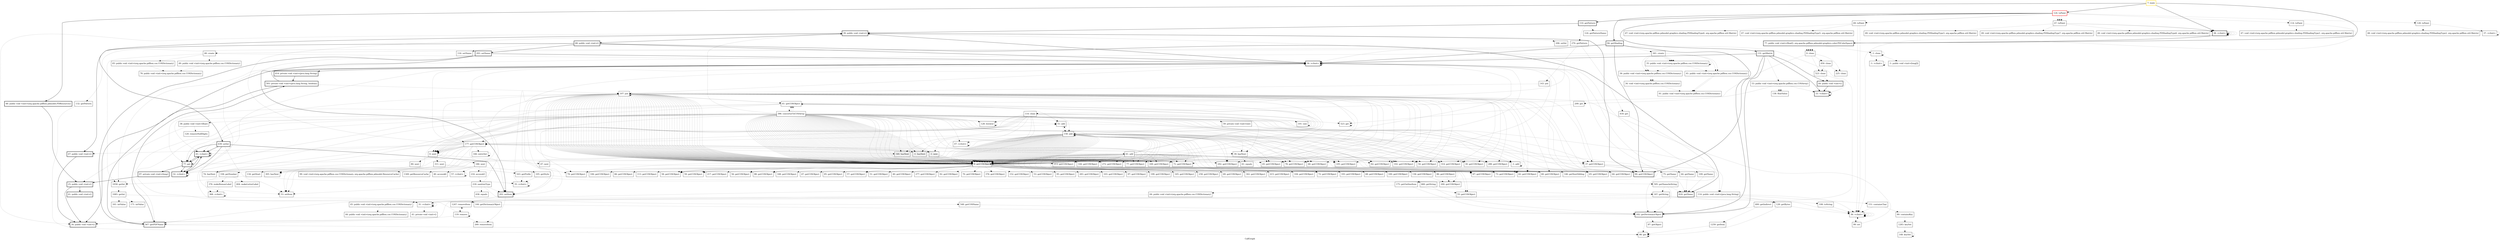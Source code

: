 digraph "CallGraph" {
    label="CallGraph";
node [shape=box];
"7: main" [color=gold] [style=bold]
"124: toPaint" [color=red] [style=bold]
"38: <clinit>" [style=bold]
"77: public void <init>(float[], org.apache.pdfbox.pdmodel.graphics.color.PDColorSpace)" [style=bold]
"48: public void <init>(org.apache.pdfbox.pdmodel.PDResources)" [style=bold]
"110: getPattern" [style=bold]
"47: toPaint"
"47: toPaint"
"69: toPaint"
"69: toPaint"
"47: toPaint"
"114: toPaint"
"128: toPaint"
"131: getMatrix" [style=bold]
"94: getShading" [style=bold]
"0: clone"
"0: clone"
"0: clone"
"-1: clone"
"0: clone"
"25: public void <init>()" [style=bold]
"39: public void <init>()" [style=bold]
"270: getPattern"
"124: getPatternName"
"38: <clinit>"
"49: void <init>(org.apache.pdfbox.pdmodel.graphics.shading.PDShadingType7, org.apache.pdfbox.util.Matrix)"
"38: <clinit>"
"49: void <init>(org.apache.pdfbox.pdmodel.graphics.shading.PDShadingType6, org.apache.pdfbox.util.Matrix)"
"36: <clinit>"
"47: void <init>(org.apache.pdfbox.pdmodel.graphics.shading.PDShadingType4, org.apache.pdfbox.util.Matrix)"
"36: <clinit>"
"47: void <init>(org.apache.pdfbox.pdmodel.graphics.shading.PDShadingType5, org.apache.pdfbox.util.Matrix)"
"38: <clinit>"
"49: void <init>(org.apache.pdfbox.pdmodel.graphics.shading.PDShadingType3, org.apache.pdfbox.util.Matrix)"
"36: <clinit>"
"47: void <init>(org.apache.pdfbox.pdmodel.graphics.shading.PDShadingType1, org.apache.pdfbox.util.Matrix)"
"37: <clinit>"
"48: void <init>(org.apache.pdfbox.pdmodel.graphics.shading.PDShadingType2, org.apache.pdfbox.util.Matrix)"
"34: <clinit>" [style=bold]
"44: public void <init>()" [style=bold]
"53: public void <init>(org.apache.pdfbox.cos.COSArray)"
"182: getDictionaryObject" [style=bold]
"90: getCOSObject" [style=bold]
"33: <clinit>" [style=bold]
"261: create"
"450: clone"
"114: clone"
"523: clone"
"-1: <clinit>"
"-1: public void <init>(long[])"
"-1: clone"
"225: clone"
"41: public void <init>()" [style=bold]
"206: setInt"
"439: setInt" [style=bold]
"68: public void <init>()" [style=bold]
"143: put"
"132: getPattern"
"418: get"
"400: getIndirect"
"48: create"
"614: private void <init>(java.lang.String)" [style=bold]
"138: floatValue"
"138: floatValue"
"209: get"
"87: getObject"
"98: get"
"35: public void <init>(org.apache.pdfbox.cos.COSDictionary)"
"35: public void <init>(org.apache.pdfbox.cos.COSDictionary)"
"36: public void <init>(org.apache.pdfbox.cos.COSDictionary)"
"36: public void <init>(org.apache.pdfbox.cos.COSDictionary)"
"35: public void <init>(org.apache.pdfbox.cos.COSDictionary)"
"41: public void <init>(org.apache.pdfbox.cos.COSDictionary)"
"41: public void <init>(org.apache.pdfbox.cos.COSDictionary)"
"1058: getInt"
"523: get"
"101: size"
"-1: add"
"158: add"
"39: hasNext"
"180: hasNext"
"-1: hasNext"
"74: hasNext"
"305: hasNext"
"0: next"
"0: next"
"-1: next"
"0: next"
"0: next"
"128: iterator"
"59: private void <init>(int)"
"43: <clinit>" [style=bold]
"53: setItem"
"202: setItem" [style=bold]
"32: <clinit>" [style=bold]
"77: get" [style=bold]
"116: setName"
"293: setName" [style=bold]
"624: getName" [style=bold]
"47: public void <init>()" [style=bold]
"107: put"
"1259: getItem"
"49: public void <init>(org.apache.pdfbox.cos.COSDictionary)"
"65: public void <init>(org.apache.pdfbox.cos.COSDictionary)"
"593: private void <init>(java.lang.String, boolean)" [style=bold]
"34: void <init>(org.apache.pdfbox.cos.COSDictionary)"
"91: public void <init>(org.apache.pdfbox.cos.COSDictionary)"
"1085: getInt"
"-1: add"
"47: <clinit>"
"51: add"
"82: getCOSObject"
"0: getCOSObject"
"37: getCOSObject"
"30: getCOSObject"
"288: getCOSObject"
"0: getCOSObject"
"0: getCOSObject"
"0: getCOSObject"
"0: getCOSObject"
"79: getCOSObject"
"0: getCOSObject"
"213: getCOSObject"
"272: getCOSObject"
"169: getCOSObject"
"71: getCOSObject"
"292: getCOSObject"
"45: getCOSObject"
"78: getCOSObject"
"0: getCOSObject"
"0: getCOSObject"
"0: getCOSObject"
"0: getCOSObject"
"0: getCOSObject"
"0: getCOSObject"
"46: getCOSObject"
"90: getCOSObject"
"0: getCOSObject"
"0: getCOSObject"
"61: getCOSObject"
"0: getCOSObject"
"0: getCOSObject"
"0: getCOSObject"
"61: getCOSObject"
"105: getCOSObject"
"0: getCOSObject"
"0: getCOSObject"
"0: getCOSObject"
"0: getCOSObject"
"0: getCOSObject"
"0: getCOSObject"
"67: getCOSObject"
"0: getCOSObject"
"0: getCOSObject"
"0: getCOSObject"
"0: getCOSObject"
"0: getCOSObject"
"0: getCOSObject"
"177: getCOSObject"
"0: getCOSObject"
"0: getCOSObject"
"73: getCOSObject"
"0: getCOSObject"
"62: getCOSObject"
"0: getCOSObject"
"0: getCOSObject"
"0: getCOSObject"
"144: getCOSObject"
"0: getCOSObject"
"0: getCOSObject"
"0: getCOSObject"
"0: getCOSObject"
"0: getCOSObject"
"0: getCOSObject"
"77: getCOSObject"
"60: getCOSObject"
"0: getCOSObject"
"0: getCOSObject"
"102: getCOSObject"
"0: getCOSObject"
"0: getCOSObject"
"0: getCOSObject"
"0: getCOSObject"
"0: getCOSObject"
"0: getCOSObject"
"0: getCOSObject"
"54: getCOSObject"
"64: getCOSObject"
"65: getCOSObject"
"0: getCOSObject"
"0: getCOSObject"
"0: getCOSObject"
"0: getCOSObject"
"0: getCOSObject"
"0: getCOSObject"
"0: getCOSObject"
"0: getCOSObject"
"0: getCOSObject"
"314: getCOSObject"
"0: getCOSObject"
"0: getCOSObject"
"0: getCOSObject"
"0: getCOSObject"
"114: public void <init>(java.lang.String)"
"146: getNextSibling"
"61: equals"
"47: next"
"186: next"
"80: next"
"311: next"
"1247: removeItem"
"269: removeItem"
"97: private void <init>(long)" [style=bold]
"567: getPDFName" [style=bold]
"34: public void <init>()" [style=bold]
"78: public void <init>(org.apache.pdfbox.cos.COSDictionary)"
"144: getDictionaryObject"
"161: intValue"
"171: intValue"
"199: getCOSObject"
"75: getName"
"44: getName"
"109: getName"
"165: getCOSObject"
"86: getCOSObject"
"258: getCOSObject"
"69: getCOSObject"
"342: getCOSObject"
"415: getCOSObject"
"104: getCOSObject"
"72: getCOSObject"
"193: getCOSObject"
"68: getCOSObject"
"73: getCOSObject"
"90: getCOSObject"
"100: getCOSObject"
"106: getCOSObject"
"66: getCOSObject"
"39: public void <init>()"
"396: converterToCOSArray"
"113: getCOSObject"
"58: getCOSObject"
"59: getCOSObject"
"217: getCOSObject"
"65: getCOSObject"
"55: getCOSObject"
"56: getCOSObject"
"58: getCOSObject"
"88: getCOSObject"
"168: getCOSObject"
"67: getCOSObject"
"47: getCOSObject"
"61: add"
"166: entrySet"
"85: getCOSObject"
"59: getCOSObject"
"57: getCOSObject"
"51: getCOSObject"
"40: getCOSObject"
"60: getCOSObject"
"277: getCOSObject"
"200: getCOSObject"
"59: getCOSObject"
"65: getCOSObject"
"55: getCOSObject"
"62: getCOSObject"
"92: getCOSObject"
"62: getCOSObject"
"136: getCOSObject"
"56: getCOSObject"
"70: getCOSObject"
"376: getCOSObject"
"58: getCOSObject"
"152: getCOSObject"
"58: getCOSObject"
"53: getCOSObject"
"79: getCOSObject"
"95: getCOSObject"
"57: getCOSObject"
"72: getCOSObject"
"67: getCOSObject"
"64: getCOSObject"
"88: getCOSObject"
"73: getCOSObject"
"283: getCOSObject"
"103: getCOSObject"
"97: getCOSObject"
"62: getCOSObject"
"36: <clinit>"
"31: <clinit>"
"151: containsChar"
"128: getBytes"
"175: getOutlineItem"
"57: <clinit>"
"99: void <init>(org.apache.pdfbox.cos.COSDictionary, org.apache.pdfbox.pdmodel.ResourceCache)"
"1349: getResourceCache"
"216: access$3"
"40: access$4"
"105: getStyle"
"134: getStart"
"163: getPrefix"
"338: getNumber"
"119: remove"
"25: public void <init>()" [style=bold]
"38: public void <init>(float)"
"31: <clinit>"
"99: set"
"80: containsKey"
"64: public void <init>(org.apache.pdfbox.cos.COSDictionary)"
"218: sanitizeType"
"35: <clinit>"
"595: getNameAsString"
"660: getString"
"368: <clinit>"
"404: makeLetterLabel"
"376: makeRomanLabel"
"120: removeNullDigits"
"41: private void <init>()"
"1283: keySet"
"45: public void <init>(org.apache.pdfbox.cos.COSDictionary)"
"636: equals"
"548: getCOSName"
"187: getString"
"148: keySet"
"44: public void <init>(org.apache.pdfbox.cos.COSDictionary)"
"108: toString"
"7: main"->"38: <clinit>";

"7: main"->"124: toPaint";

"7: main"->"77: public void <init>(float[], org.apache.pdfbox.pdmodel.graphics.color.PDColorSpace)";

"7: main"->"48: public void <init>(org.apache.pdfbox.pdmodel.PDResources)";

"38: <clinit>"->"38: <clinit>";

"38: <clinit>"->"77: public void <init>(float[], org.apache.pdfbox.pdmodel.graphics.color.PDColorSpace)";

"124: toPaint"->"110: getPattern";

"124: toPaint"->"47: toPaint" [style=dotted];

"124: toPaint"->"47: toPaint" [style=dotted];

"124: toPaint"->"69: toPaint" [style=dotted];

"124: toPaint"->"69: toPaint" [style=dotted];

"124: toPaint"->"47: toPaint" [style=dotted];

"124: toPaint"->"114: toPaint" [style=dotted];

"124: toPaint"->"128: toPaint" [style=dotted];

"124: toPaint"->"131: getMatrix";

"124: toPaint"->"94: getShading";

"77: public void <init>(float[], org.apache.pdfbox.pdmodel.graphics.color.PDColorSpace)"->"0: clone" [style=dotted];

"77: public void <init>(float[], org.apache.pdfbox.pdmodel.graphics.color.PDColorSpace)"->"0: clone" [style=dotted];

"77: public void <init>(float[], org.apache.pdfbox.pdmodel.graphics.color.PDColorSpace)"->"0: clone" [style=dotted];

"77: public void <init>(float[], org.apache.pdfbox.pdmodel.graphics.color.PDColorSpace)"->"-1: clone" [style=dotted];

"77: public void <init>(float[], org.apache.pdfbox.pdmodel.graphics.color.PDColorSpace)"->"0: clone" [style=dotted];

"48: public void <init>(org.apache.pdfbox.pdmodel.PDResources)"->"25: public void <init>()";

"110: getPattern"->"39: public void <init>()";

"110: getPattern"->"270: getPattern" [style=dotted];

"110: getPattern"->"124: getPatternName" [style=dotted];

"47: toPaint"->"38: <clinit>" [style=dotted];

"47: toPaint"->"49: void <init>(org.apache.pdfbox.pdmodel.graphics.shading.PDShadingType7, org.apache.pdfbox.util.Matrix)" [style=dotted];

"47: toPaint"->"38: <clinit>" [style=dotted];

"47: toPaint"->"49: void <init>(org.apache.pdfbox.pdmodel.graphics.shading.PDShadingType6, org.apache.pdfbox.util.Matrix)" [style=dotted];

"69: toPaint"->"36: <clinit>" [style=dotted];

"69: toPaint"->"47: void <init>(org.apache.pdfbox.pdmodel.graphics.shading.PDShadingType4, org.apache.pdfbox.util.Matrix)" [style=dotted];

"69: toPaint"->"36: <clinit>" [style=dotted];

"69: toPaint"->"47: void <init>(org.apache.pdfbox.pdmodel.graphics.shading.PDShadingType5, org.apache.pdfbox.util.Matrix)" [style=dotted];

"47: toPaint"->"38: <clinit>" [style=dotted];

"47: toPaint"->"49: void <init>(org.apache.pdfbox.pdmodel.graphics.shading.PDShadingType3, org.apache.pdfbox.util.Matrix)" [style=dotted];

"114: toPaint"->"36: <clinit>" [style=dotted];

"114: toPaint"->"47: void <init>(org.apache.pdfbox.pdmodel.graphics.shading.PDShadingType1, org.apache.pdfbox.util.Matrix)" [style=dotted];

"128: toPaint"->"37: <clinit>" [style=dotted];

"128: toPaint"->"48: void <init>(org.apache.pdfbox.pdmodel.graphics.shading.PDShadingType2, org.apache.pdfbox.util.Matrix)" [style=dotted];

"131: getMatrix"->"34: <clinit>";

"131: getMatrix"->"44: public void <init>()";

"131: getMatrix"->"53: public void <init>(org.apache.pdfbox.cos.COSArray)" [style=dotted];

"131: getMatrix"->"182: getDictionaryObject";

"131: getMatrix"->"90: getCOSObject";

"131: getMatrix"->"33: <clinit>";

"94: getShading"->"34: <clinit>";

"94: getShading"->"182: getDictionaryObject";

"94: getShading"->"90: getCOSObject";

"94: getShading"->"261: create" [style=dotted];

"0: clone"->"450: clone" [style=dotted];

"0: clone"->"114: clone" [style=dotted];

"0: clone"->"523: clone" [style=dotted];

"-1: clone"->"-1: <clinit>" [style=dotted];

"-1: clone"->"-1: public void <init>(long[])" [style=dotted];

"-1: clone"->"-1: clone" [style=dotted];

"0: clone"->"225: clone" [style=dotted];

"25: public void <init>()"->"41: public void <init>()";

"39: public void <init>()"->"34: <clinit>";

"39: public void <init>()"->"206: setInt" [style=dotted];

"39: public void <init>()"->"439: setInt";

"39: public void <init>()"->"90: getCOSObject";

"39: public void <init>()"->"68: public void <init>()";

"270: getPattern"->"34: <clinit>" [style=dotted];

"270: getPattern"->"143: put" [style=dotted];

"270: getPattern"->"132: getPattern" [style=dotted];

"270: getPattern"->"418: get" [style=dotted];

"270: getPattern"->"400: getIndirect" [style=dotted];

"270: getPattern"->"48: create" [style=dotted];

"38: <clinit>"->"38: <clinit>" [style=dotted];

"38: <clinit>"->"38: <clinit>" [style=dotted];

"36: <clinit>"->"36: <clinit>" [style=dotted];

"36: <clinit>"->"36: <clinit>" [style=dotted];

"38: <clinit>"->"38: <clinit>" [style=dotted];

"36: <clinit>"->"36: <clinit>" [style=dotted];

"37: <clinit>"->"37: <clinit>" [style=dotted];

"34: <clinit>"->"34: <clinit>";

"34: <clinit>"->"614: private void <init>(java.lang.String)";

"44: public void <init>()"->"33: <clinit>";

"53: public void <init>(org.apache.pdfbox.cos.COSArray)"->"33: <clinit>" [style=dotted];

"53: public void <init>(org.apache.pdfbox.cos.COSArray)"->"138: floatValue" [style=dotted];

"53: public void <init>(org.apache.pdfbox.cos.COSArray)"->"138: floatValue" [style=dotted];

"53: public void <init>(org.apache.pdfbox.cos.COSArray)"->"209: get" [style=dotted];

"182: getDictionaryObject"->"87: getObject" [style=dotted];

"182: getDictionaryObject"->"98: get" [style=dotted];

"33: <clinit>"->"33: <clinit>";

"261: create"->"34: <clinit>" [style=dotted];

"261: create"->"35: public void <init>(org.apache.pdfbox.cos.COSDictionary)" [style=dotted];

"261: create"->"35: public void <init>(org.apache.pdfbox.cos.COSDictionary)" [style=dotted];

"261: create"->"36: public void <init>(org.apache.pdfbox.cos.COSDictionary)" [style=dotted];

"261: create"->"36: public void <init>(org.apache.pdfbox.cos.COSDictionary)" [style=dotted];

"261: create"->"35: public void <init>(org.apache.pdfbox.cos.COSDictionary)" [style=dotted];

"261: create"->"41: public void <init>(org.apache.pdfbox.cos.COSDictionary)" [style=dotted];

"261: create"->"41: public void <init>(org.apache.pdfbox.cos.COSDictionary)" [style=dotted];

"261: create"->"1058: getInt" [style=dotted];

"450: clone"->"523: clone" [style=dotted];

"450: clone"->"225: clone" [style=dotted];

"114: clone"->"523: get" [style=dotted];

"114: clone"->"101: size" [style=dotted];

"114: clone"->"-1: add" [style=dotted];

"114: clone"->"158: add" [style=dotted];

"114: clone"->"39: hasNext" [style=dotted];

"114: clone"->"180: hasNext" [style=dotted];

"114: clone"->"-1: hasNext" [style=dotted];

"114: clone"->"74: hasNext" [style=dotted];

"114: clone"->"305: hasNext" [style=dotted];

"114: clone"->"0: next" [style=dotted];

"114: clone"->"0: next" [style=dotted];

"114: clone"->"-1: next" [style=dotted];

"114: clone"->"0: next" [style=dotted];

"114: clone"->"0: next" [style=dotted];

"114: clone"->"128: iterator" [style=dotted];

"114: clone"->"59: private void <init>(int)" [style=dotted];

"523: clone"->"33: <clinit>" [style=dotted];

"523: clone"->"44: public void <init>()" [style=dotted];

"-1: <clinit>"->"-1: <clinit>" [style=dotted];

"439: setInt"->"43: <clinit>";

"439: setInt"->"53: setItem" [style=dotted];

"439: setInt"->"202: setItem";

"439: setInt"->"32: <clinit>";

"439: setInt"->"77: get";

"68: public void <init>()"->"34: <clinit>";

"68: public void <init>()"->"116: setName" [style=dotted];

"68: public void <init>()"->"293: setName";

"68: public void <init>()"->"624: getName";

"68: public void <init>()"->"47: public void <init>()";

"143: put"->"107: put" [style=dotted];

"132: getPattern"->"98: get" [style=dotted];

"418: get"->"182: getDictionaryObject" [style=dotted];

"400: getIndirect"->"182: getDictionaryObject" [style=dotted];

"400: getIndirect"->"1259: getItem" [style=dotted];

"48: create"->"34: <clinit>" [style=dotted];

"48: create"->"49: public void <init>(org.apache.pdfbox.cos.COSDictionary)" [style=dotted];

"48: create"->"65: public void <init>(org.apache.pdfbox.cos.COSDictionary)" [style=dotted];

"48: create"->"1058: getInt" [style=dotted];

"614: private void <init>(java.lang.String)"->"593: private void <init>(java.lang.String, boolean)";

"209: get"->"523: get" [style=dotted];

"98: get"->"98: get" [style=dotted];

"35: public void <init>(org.apache.pdfbox.cos.COSDictionary)"->"35: public void <init>(org.apache.pdfbox.cos.COSDictionary)" [style=dotted];

"35: public void <init>(org.apache.pdfbox.cos.COSDictionary)"->"36: public void <init>(org.apache.pdfbox.cos.COSDictionary)" [style=dotted];

"36: public void <init>(org.apache.pdfbox.cos.COSDictionary)"->"34: void <init>(org.apache.pdfbox.cos.COSDictionary)" [style=dotted];

"36: public void <init>(org.apache.pdfbox.cos.COSDictionary)"->"34: void <init>(org.apache.pdfbox.cos.COSDictionary)" [style=dotted];

"35: public void <init>(org.apache.pdfbox.cos.COSDictionary)"->"41: public void <init>(org.apache.pdfbox.cos.COSDictionary)" [style=dotted];

"41: public void <init>(org.apache.pdfbox.cos.COSDictionary)"->"91: public void <init>(org.apache.pdfbox.cos.COSDictionary)" [style=dotted];

"41: public void <init>(org.apache.pdfbox.cos.COSDictionary)"->"91: public void <init>(org.apache.pdfbox.cos.COSDictionary)" [style=dotted];

"1058: getInt"->"1085: getInt" [style=dotted];

"523: get"->"523: get" [style=dotted];

"101: size"->"101: size" [style=dotted];

"-1: add"->"-1: add" [style=dotted];

"158: add"->"47: <clinit>" [style=dotted];

"158: add"->"-1: add" [style=dotted];

"158: add"->"158: add" [style=dotted];

"158: add"->"51: add" [style=dotted];

"158: add"->"82: getCOSObject" [style=dotted];

"158: add"->"0: getCOSObject" [style=dotted];

"158: add"->"37: getCOSObject" [style=dotted];

"158: add"->"30: getCOSObject" [style=dotted];

"158: add"->"288: getCOSObject" [style=dotted];

"158: add"->"0: getCOSObject" [style=dotted];

"158: add"->"0: getCOSObject" [style=dotted];

"158: add"->"0: getCOSObject" [style=dotted];

"158: add"->"0: getCOSObject" [style=dotted];

"158: add"->"79: getCOSObject" [style=dotted];

"158: add"->"0: getCOSObject" [style=dotted];

"158: add"->"213: getCOSObject" [style=dotted];

"158: add"->"272: getCOSObject" [style=dotted];

"158: add"->"169: getCOSObject" [style=dotted];

"158: add"->"71: getCOSObject" [style=dotted];

"158: add"->"292: getCOSObject" [style=dotted];

"158: add"->"45: getCOSObject" [style=dotted];

"158: add"->"78: getCOSObject" [style=dotted];

"158: add"->"0: getCOSObject" [style=dotted];

"158: add"->"0: getCOSObject" [style=dotted];

"158: add"->"0: getCOSObject" [style=dotted];

"158: add"->"0: getCOSObject" [style=dotted];

"158: add"->"0: getCOSObject" [style=dotted];

"158: add"->"0: getCOSObject" [style=dotted];

"158: add"->"46: getCOSObject" [style=dotted];

"158: add"->"90: getCOSObject" [style=dotted];

"158: add"->"0: getCOSObject" [style=dotted];

"158: add"->"0: getCOSObject" [style=dotted];

"158: add"->"61: getCOSObject" [style=dotted];

"158: add"->"0: getCOSObject" [style=dotted];

"158: add"->"0: getCOSObject" [style=dotted];

"158: add"->"0: getCOSObject" [style=dotted];

"158: add"->"61: getCOSObject" [style=dotted];

"158: add"->"105: getCOSObject" [style=dotted];

"158: add"->"0: getCOSObject" [style=dotted];

"158: add"->"0: getCOSObject" [style=dotted];

"158: add"->"0: getCOSObject" [style=dotted];

"158: add"->"0: getCOSObject" [style=dotted];

"158: add"->"0: getCOSObject" [style=dotted];

"158: add"->"0: getCOSObject" [style=dotted];

"158: add"->"67: getCOSObject" [style=dotted];

"158: add"->"0: getCOSObject" [style=dotted];

"158: add"->"0: getCOSObject" [style=dotted];

"158: add"->"0: getCOSObject" [style=dotted];

"158: add"->"0: getCOSObject" [style=dotted];

"158: add"->"0: getCOSObject" [style=dotted];

"158: add"->"0: getCOSObject" [style=dotted];

"158: add"->"177: getCOSObject" [style=dotted];

"158: add"->"0: getCOSObject" [style=dotted];

"158: add"->"0: getCOSObject" [style=dotted];

"158: add"->"73: getCOSObject" [style=dotted];

"158: add"->"0: getCOSObject" [style=dotted];

"158: add"->"62: getCOSObject" [style=dotted];

"158: add"->"0: getCOSObject" [style=dotted];

"158: add"->"0: getCOSObject" [style=dotted];

"158: add"->"0: getCOSObject" [style=dotted];

"158: add"->"144: getCOSObject" [style=dotted];

"158: add"->"0: getCOSObject" [style=dotted];

"158: add"->"0: getCOSObject" [style=dotted];

"158: add"->"0: getCOSObject" [style=dotted];

"158: add"->"0: getCOSObject" [style=dotted];

"158: add"->"0: getCOSObject" [style=dotted];

"158: add"->"0: getCOSObject" [style=dotted];

"158: add"->"77: getCOSObject" [style=dotted];

"158: add"->"60: getCOSObject" [style=dotted];

"158: add"->"0: getCOSObject" [style=dotted];

"158: add"->"0: getCOSObject" [style=dotted];

"158: add"->"102: getCOSObject" [style=dotted];

"158: add"->"0: getCOSObject" [style=dotted];

"158: add"->"0: getCOSObject" [style=dotted];

"158: add"->"0: getCOSObject" [style=dotted];

"158: add"->"0: getCOSObject" [style=dotted];

"158: add"->"0: getCOSObject" [style=dotted];

"158: add"->"0: getCOSObject" [style=dotted];

"158: add"->"0: getCOSObject" [style=dotted];

"158: add"->"54: getCOSObject" [style=dotted];

"158: add"->"64: getCOSObject" [style=dotted];

"158: add"->"65: getCOSObject" [style=dotted];

"158: add"->"0: getCOSObject" [style=dotted];

"158: add"->"0: getCOSObject" [style=dotted];

"158: add"->"0: getCOSObject" [style=dotted];

"158: add"->"0: getCOSObject" [style=dotted];

"158: add"->"0: getCOSObject" [style=dotted];

"158: add"->"0: getCOSObject" [style=dotted];

"158: add"->"0: getCOSObject" [style=dotted];

"158: add"->"0: getCOSObject" [style=dotted];

"158: add"->"0: getCOSObject" [style=dotted];

"158: add"->"314: getCOSObject" [style=dotted];

"158: add"->"0: getCOSObject" [style=dotted];

"158: add"->"0: getCOSObject" [style=dotted];

"158: add"->"0: getCOSObject" [style=dotted];

"158: add"->"0: getCOSObject" [style=dotted];

"158: add"->"114: public void <init>(java.lang.String)" [style=dotted];

"158: add"->"53: setItem" [style=dotted];

"158: add"->"202: setItem" [style=dotted];

"39: hasNext"->"146: getNextSibling" [style=dotted];

"39: hasNext"->"61: equals" [style=dotted];

"0: next"->"47: next" [style=dotted];

"0: next"->"186: next" [style=dotted];

"0: next"->"80: next" [style=dotted];

"0: next"->"311: next" [style=dotted];

"128: iterator"->"128: iterator" [style=dotted];

"59: private void <init>(int)"->"-1: add" [style=dotted];

"59: private void <init>(int)"->"158: add" [style=dotted];

"43: <clinit>"->"43: <clinit>";

"43: <clinit>"->"32: <clinit>";

"43: <clinit>"->"77: get";

"202: setItem"->"1247: removeItem" [style=dotted];

"202: setItem"->"107: put" [style=dotted];

"202: setItem"->"269: removeItem" [style=dotted];

"32: <clinit>"->"43: <clinit>";

"32: <clinit>"->"32: <clinit>";

"77: get"->"43: <clinit>";

"77: get"->"97: private void <init>(long)";

"77: get"->"32: <clinit>";

"293: setName"->"34: <clinit>";

"293: setName"->"53: setItem" [style=dotted];

"293: setName"->"202: setItem";

"293: setName"->"567: getPDFName";

"47: public void <init>()"->"34: public void <init>()";

"107: put"->"34: <clinit>" [style=dotted];

"107: put"->"107: put" [style=dotted];

"107: put"->"53: setItem" [style=dotted];

"107: put"->"202: setItem" [style=dotted];

"107: put"->"314: getCOSObject" [style=dotted];

"107: put"->"0: getCOSObject" [style=dotted];

"107: put"->"0: getCOSObject" [style=dotted];

"107: put"->"0: getCOSObject" [style=dotted];

"107: put"->"0: getCOSObject" [style=dotted];

"107: put"->"292: getCOSObject" [style=dotted];

"107: put"->"0: getCOSObject" [style=dotted];

"107: put"->"0: getCOSObject" [style=dotted];

"107: put"->"0: getCOSObject" [style=dotted];

"107: put"->"0: getCOSObject" [style=dotted];

"107: put"->"64: getCOSObject" [style=dotted];

"107: put"->"102: getCOSObject" [style=dotted];

"107: put"->"0: getCOSObject" [style=dotted];

"107: put"->"67: getCOSObject" [style=dotted];

"107: put"->"0: getCOSObject" [style=dotted];

"107: put"->"0: getCOSObject" [style=dotted];

"107: put"->"0: getCOSObject" [style=dotted];

"107: put"->"0: getCOSObject" [style=dotted];

"107: put"->"61: getCOSObject" [style=dotted];

"107: put"->"0: getCOSObject" [style=dotted];

"107: put"->"0: getCOSObject" [style=dotted];

"107: put"->"0: getCOSObject" [style=dotted];

"107: put"->"0: getCOSObject" [style=dotted];

"107: put"->"78: getCOSObject" [style=dotted];

"107: put"->"0: getCOSObject" [style=dotted];

"107: put"->"0: getCOSObject" [style=dotted];

"107: put"->"0: getCOSObject" [style=dotted];

"107: put"->"0: getCOSObject" [style=dotted];

"107: put"->"79: getCOSObject" [style=dotted];

"107: put"->"0: getCOSObject" [style=dotted];

"107: put"->"0: getCOSObject" [style=dotted];

"107: put"->"169: getCOSObject" [style=dotted];

"107: put"->"0: getCOSObject" [style=dotted];

"107: put"->"82: getCOSObject" [style=dotted];

"107: put"->"65: getCOSObject" [style=dotted];

"107: put"->"45: getCOSObject" [style=dotted];

"107: put"->"0: getCOSObject" [style=dotted];

"107: put"->"0: getCOSObject" [style=dotted];

"107: put"->"144: getCOSObject" [style=dotted];

"107: put"->"0: getCOSObject" [style=dotted];

"107: put"->"60: getCOSObject" [style=dotted];

"107: put"->"0: getCOSObject" [style=dotted];

"107: put"->"0: getCOSObject" [style=dotted];

"107: put"->"105: getCOSObject" [style=dotted];

"107: put"->"0: getCOSObject" [style=dotted];

"107: put"->"0: getCOSObject" [style=dotted];

"107: put"->"0: getCOSObject" [style=dotted];

"107: put"->"0: getCOSObject" [style=dotted];

"107: put"->"0: getCOSObject" [style=dotted];

"107: put"->"0: getCOSObject" [style=dotted];

"107: put"->"0: getCOSObject" [style=dotted];

"107: put"->"61: getCOSObject" [style=dotted];

"107: put"->"0: getCOSObject" [style=dotted];

"107: put"->"0: getCOSObject" [style=dotted];

"107: put"->"71: getCOSObject" [style=dotted];

"107: put"->"177: getCOSObject" [style=dotted];

"107: put"->"0: getCOSObject" [style=dotted];

"107: put"->"0: getCOSObject" [style=dotted];

"107: put"->"62: getCOSObject" [style=dotted];

"107: put"->"0: getCOSObject" [style=dotted];

"107: put"->"0: getCOSObject" [style=dotted];

"107: put"->"0: getCOSObject" [style=dotted];

"107: put"->"0: getCOSObject" [style=dotted];

"107: put"->"0: getCOSObject" [style=dotted];

"107: put"->"0: getCOSObject" [style=dotted];

"107: put"->"0: getCOSObject" [style=dotted];

"107: put"->"0: getCOSObject" [style=dotted];

"107: put"->"288: getCOSObject" [style=dotted];

"107: put"->"213: getCOSObject" [style=dotted];

"107: put"->"0: getCOSObject" [style=dotted];

"107: put"->"73: getCOSObject" [style=dotted];

"107: put"->"54: getCOSObject" [style=dotted];

"107: put"->"0: getCOSObject" [style=dotted];

"107: put"->"0: getCOSObject" [style=dotted];

"107: put"->"30: getCOSObject" [style=dotted];

"107: put"->"0: getCOSObject" [style=dotted];

"107: put"->"77: getCOSObject" [style=dotted];

"107: put"->"0: getCOSObject" [style=dotted];

"107: put"->"0: getCOSObject" [style=dotted];

"107: put"->"0: getCOSObject" [style=dotted];

"107: put"->"0: getCOSObject" [style=dotted];

"107: put"->"0: getCOSObject" [style=dotted];

"107: put"->"90: getCOSObject" [style=dotted];

"107: put"->"0: getCOSObject" [style=dotted];

"107: put"->"37: getCOSObject" [style=dotted];

"107: put"->"0: getCOSObject" [style=dotted];

"107: put"->"0: getCOSObject" [style=dotted];

"107: put"->"46: getCOSObject" [style=dotted];

"107: put"->"272: getCOSObject" [style=dotted];

"107: put"->"0: getCOSObject" [style=dotted];

"107: put"->"0: getCOSObject" [style=dotted];

"107: put"->"0: getCOSObject" [style=dotted];

"107: put"->"567: getPDFName" [style=dotted];

"1259: getItem"->"98: get" [style=dotted];

"49: public void <init>(org.apache.pdfbox.cos.COSDictionary)"->"78: public void <init>(org.apache.pdfbox.cos.COSDictionary)" [style=dotted];

"65: public void <init>(org.apache.pdfbox.cos.COSDictionary)"->"78: public void <init>(org.apache.pdfbox.cos.COSDictionary)" [style=dotted];

"593: private void <init>(java.lang.String, boolean)"->"34: <clinit>";

"593: private void <init>(java.lang.String, boolean)"->"107: put" [style=dotted];

"593: private void <init>(java.lang.String, boolean)"->"34: public void <init>()";

"34: void <init>(org.apache.pdfbox.cos.COSDictionary)"->"91: public void <init>(org.apache.pdfbox.cos.COSDictionary)" [style=dotted];

"1085: getInt"->"144: getDictionaryObject" [style=dotted];

"1085: getInt"->"161: intValue" [style=dotted];

"1085: getInt"->"171: intValue" [style=dotted];

"47: <clinit>"->"47: <clinit>" [style=dotted];

"51: add"->"-1: add" [style=dotted];

"51: add"->"158: add" [style=dotted];

"0: getCOSObject"->"199: getCOSObject" [style=dotted];

"37: getCOSObject"->"34: <clinit>" [style=dotted];

"37: getCOSObject"->"75: getName" [style=dotted];

"37: getCOSObject"->"44: getName" [style=dotted];

"37: getCOSObject"->"109: getName" [style=dotted];

"37: getCOSObject"->"567: getPDFName" [style=dotted];

"0: getCOSObject"->"90: getCOSObject" [style=dotted];

"0: getCOSObject"->"165: getCOSObject" [style=dotted];

"0: getCOSObject"->"86: getCOSObject" [style=dotted];

"0: getCOSObject"->"258: getCOSObject" [style=dotted];

"0: getCOSObject"->"69: getCOSObject" [style=dotted];

"213: getCOSObject"->"34: <clinit>" [style=dotted];

"272: getCOSObject"->"34: <clinit>" [style=dotted];

"292: getCOSObject"->"34: <clinit>" [style=dotted];

"0: getCOSObject"->"342: getCOSObject" [style=dotted];

"0: getCOSObject"->"415: getCOSObject" [style=dotted];

"0: getCOSObject"->"104: getCOSObject" [style=dotted];

"0: getCOSObject"->"72: getCOSObject" [style=dotted];

"0: getCOSObject"->"193: getCOSObject" [style=dotted];

"0: getCOSObject"->"68: getCOSObject" [style=dotted];

"0: getCOSObject"->"73: getCOSObject" [style=dotted];

"0: getCOSObject"->"90: getCOSObject" [style=dotted];

"0: getCOSObject"->"100: getCOSObject" [style=dotted];

"0: getCOSObject"->"106: getCOSObject" [style=dotted];

"0: getCOSObject"->"66: getCOSObject" [style=dotted];

"61: getCOSObject"->"43: <clinit>" [style=dotted];

"61: getCOSObject"->"51: add" [style=dotted];

"61: getCOSObject"->"39: public void <init>()" [style=dotted];

"61: getCOSObject"->"32: <clinit>" [style=dotted];

"61: getCOSObject"->"396: converterToCOSArray" [style=dotted];

"61: getCOSObject"->"77: get" [style=dotted];

"0: getCOSObject"->"113: getCOSObject" [style=dotted];

"0: getCOSObject"->"58: getCOSObject" [style=dotted];

"0: getCOSObject"->"59: getCOSObject" [style=dotted];

"0: getCOSObject"->"217: getCOSObject" [style=dotted];

"0: getCOSObject"->"65: getCOSObject" [style=dotted];

"0: getCOSObject"->"55: getCOSObject" [style=dotted];

"0: getCOSObject"->"56: getCOSObject" [style=dotted];

"0: getCOSObject"->"58: getCOSObject" [style=dotted];

"0: getCOSObject"->"88: getCOSObject" [style=dotted];

"0: getCOSObject"->"168: getCOSObject" [style=dotted];

"0: getCOSObject"->"67: getCOSObject" [style=dotted];

"0: getCOSObject"->"47: getCOSObject" [style=dotted];

"177: getCOSObject"->"43: <clinit>" [style=dotted];

"177: getCOSObject"->"53: setItem" [style=dotted];

"177: getCOSObject"->"202: setItem" [style=dotted];

"177: getCOSObject"->"61: add" [style=dotted];

"177: getCOSObject"->"51: add" [style=dotted];

"177: getCOSObject"->"39: hasNext" [style=dotted];

"177: getCOSObject"->"180: hasNext" [style=dotted];

"177: getCOSObject"->"-1: hasNext" [style=dotted];

"177: getCOSObject"->"74: hasNext" [style=dotted];

"177: getCOSObject"->"305: hasNext" [style=dotted];

"177: getCOSObject"->"0: next" [style=dotted];

"177: getCOSObject"->"0: next" [style=dotted];

"177: getCOSObject"->"-1: next" [style=dotted];

"177: getCOSObject"->"0: next" [style=dotted];

"177: getCOSObject"->"0: next" [style=dotted];

"177: getCOSObject"->"166: entrySet" [style=dotted];

"177: getCOSObject"->"39: public void <init>()" [style=dotted];

"177: getCOSObject"->"47: public void <init>()" [style=dotted];

"177: getCOSObject"->"32: <clinit>" [style=dotted];

"177: getCOSObject"->"34: <clinit>" [style=dotted];

"177: getCOSObject"->"77: get" [style=dotted];

"0: getCOSObject"->"85: getCOSObject" [style=dotted];

"0: getCOSObject"->"59: getCOSObject" [style=dotted];

"0: getCOSObject"->"57: getCOSObject" [style=dotted];

"0: getCOSObject"->"51: getCOSObject" [style=dotted];

"0: getCOSObject"->"40: getCOSObject" [style=dotted];

"0: getCOSObject"->"60: getCOSObject" [style=dotted];

"0: getCOSObject"->"277: getCOSObject" [style=dotted];

"0: getCOSObject"->"200: getCOSObject" [style=dotted];

"0: getCOSObject"->"59: getCOSObject" [style=dotted];

"0: getCOSObject"->"65: getCOSObject" [style=dotted];

"0: getCOSObject"->"55: getCOSObject" [style=dotted];

"0: getCOSObject"->"62: getCOSObject" [style=dotted];

"0: getCOSObject"->"92: getCOSObject" [style=dotted];

"0: getCOSObject"->"62: getCOSObject" [style=dotted];

"0: getCOSObject"->"136: getCOSObject" [style=dotted];

"0: getCOSObject"->"56: getCOSObject" [style=dotted];

"0: getCOSObject"->"70: getCOSObject" [style=dotted];

"0: getCOSObject"->"376: getCOSObject" [style=dotted];

"0: getCOSObject"->"58: getCOSObject" [style=dotted];

"0: getCOSObject"->"152: getCOSObject" [style=dotted];

"0: getCOSObject"->"58: getCOSObject" [style=dotted];

"0: getCOSObject"->"53: getCOSObject" [style=dotted];

"0: getCOSObject"->"79: getCOSObject" [style=dotted];

"0: getCOSObject"->"95: getCOSObject" [style=dotted];

"0: getCOSObject"->"57: getCOSObject" [style=dotted];

"0: getCOSObject"->"72: getCOSObject" [style=dotted];

"0: getCOSObject"->"67: getCOSObject" [style=dotted];

"0: getCOSObject"->"64: getCOSObject" [style=dotted];

"0: getCOSObject"->"88: getCOSObject" [style=dotted];

"0: getCOSObject"->"73: getCOSObject" [style=dotted];

"0: getCOSObject"->"283: getCOSObject" [style=dotted];

"0: getCOSObject"->"103: getCOSObject" [style=dotted];

"0: getCOSObject"->"97: getCOSObject" [style=dotted];

"0: getCOSObject"->"62: getCOSObject" [style=dotted];

"114: public void <init>(java.lang.String)"->"36: <clinit>" [style=dotted];

"114: public void <init>(java.lang.String)"->"34: public void <init>()" [style=dotted];

"114: public void <init>(java.lang.String)"->"31: <clinit>" [style=dotted];

"114: public void <init>(java.lang.String)"->"151: containsChar" [style=dotted];

"114: public void <init>(java.lang.String)"->"128: getBytes" [style=dotted];

"146: getNextSibling"->"34: <clinit>" [style=dotted];

"146: getNextSibling"->"175: getOutlineItem" [style=dotted];

"47: next"->"146: getNextSibling" [style=dotted];

"186: next"->"57: <clinit>" [style=dotted];

"186: next"->"99: void <init>(org.apache.pdfbox.cos.COSDictionary, org.apache.pdfbox.pdmodel.ResourceCache)" [style=dotted];

"186: next"->"1349: getResourceCache" [style=dotted];

"186: next"->"216: access$3" [style=dotted];

"186: next"->"40: access$4" [style=dotted];

"80: next"->"74: hasNext" [style=dotted];

"311: next"->"305: hasNext" [style=dotted];

"311: next"->"105: getStyle" [style=dotted];

"311: next"->"134: getStart" [style=dotted];

"311: next"->"163: getPrefix" [style=dotted];

"311: next"->"338: getNumber" [style=dotted];

"1247: removeItem"->"119: remove" [style=dotted];

"97: private void <init>(long)"->"25: public void <init>()";

"567: getPDFName"->"34: <clinit>";

"567: getPDFName"->"593: private void <init>(java.lang.String, boolean)";

"567: getPDFName"->"98: get" [style=dotted];

"144: getDictionaryObject"->"182: getDictionaryObject" [style=dotted];

"75: getName"->"34: <clinit>" [style=dotted];

"75: getName"->"624: getName" [style=dotted];

"44: getName"->"34: <clinit>" [style=dotted];

"44: getName"->"624: getName" [style=dotted];

"109: getName"->"34: <clinit>" [style=dotted];

"109: getName"->"624: getName" [style=dotted];

"86: getCOSObject"->"200: getCOSObject" [style=dotted];

"39: public void <init>()"->"34: public void <init>()" [style=dotted];

"396: converterToCOSArray"->"47: <clinit>" [style=dotted];

"396: converterToCOSArray"->"314: getCOSObject" [style=dotted];

"396: converterToCOSArray"->"0: getCOSObject" [style=dotted];

"396: converterToCOSArray"->"0: getCOSObject" [style=dotted];

"396: converterToCOSArray"->"0: getCOSObject" [style=dotted];

"396: converterToCOSArray"->"0: getCOSObject" [style=dotted];

"396: converterToCOSArray"->"292: getCOSObject" [style=dotted];

"396: converterToCOSArray"->"0: getCOSObject" [style=dotted];

"396: converterToCOSArray"->"0: getCOSObject" [style=dotted];

"396: converterToCOSArray"->"0: getCOSObject" [style=dotted];

"396: converterToCOSArray"->"0: getCOSObject" [style=dotted];

"396: converterToCOSArray"->"64: getCOSObject" [style=dotted];

"396: converterToCOSArray"->"102: getCOSObject" [style=dotted];

"396: converterToCOSArray"->"0: getCOSObject" [style=dotted];

"396: converterToCOSArray"->"67: getCOSObject" [style=dotted];

"396: converterToCOSArray"->"0: getCOSObject" [style=dotted];

"396: converterToCOSArray"->"0: getCOSObject" [style=dotted];

"396: converterToCOSArray"->"0: getCOSObject" [style=dotted];

"396: converterToCOSArray"->"0: getCOSObject" [style=dotted];

"396: converterToCOSArray"->"61: getCOSObject" [style=dotted];

"396: converterToCOSArray"->"0: getCOSObject" [style=dotted];

"396: converterToCOSArray"->"0: getCOSObject" [style=dotted];

"396: converterToCOSArray"->"0: getCOSObject" [style=dotted];

"396: converterToCOSArray"->"0: getCOSObject" [style=dotted];

"396: converterToCOSArray"->"78: getCOSObject" [style=dotted];

"396: converterToCOSArray"->"0: getCOSObject" [style=dotted];

"396: converterToCOSArray"->"0: getCOSObject" [style=dotted];

"396: converterToCOSArray"->"0: getCOSObject" [style=dotted];

"396: converterToCOSArray"->"0: getCOSObject" [style=dotted];

"396: converterToCOSArray"->"79: getCOSObject" [style=dotted];

"396: converterToCOSArray"->"0: getCOSObject" [style=dotted];

"396: converterToCOSArray"->"0: getCOSObject" [style=dotted];

"396: converterToCOSArray"->"169: getCOSObject" [style=dotted];

"396: converterToCOSArray"->"0: getCOSObject" [style=dotted];

"396: converterToCOSArray"->"82: getCOSObject" [style=dotted];

"396: converterToCOSArray"->"65: getCOSObject" [style=dotted];

"396: converterToCOSArray"->"45: getCOSObject" [style=dotted];

"396: converterToCOSArray"->"0: getCOSObject" [style=dotted];

"396: converterToCOSArray"->"0: getCOSObject" [style=dotted];

"396: converterToCOSArray"->"144: getCOSObject" [style=dotted];

"396: converterToCOSArray"->"0: getCOSObject" [style=dotted];

"396: converterToCOSArray"->"60: getCOSObject" [style=dotted];

"396: converterToCOSArray"->"0: getCOSObject" [style=dotted];

"396: converterToCOSArray"->"0: getCOSObject" [style=dotted];

"396: converterToCOSArray"->"105: getCOSObject" [style=dotted];

"396: converterToCOSArray"->"0: getCOSObject" [style=dotted];

"396: converterToCOSArray"->"0: getCOSObject" [style=dotted];

"396: converterToCOSArray"->"0: getCOSObject" [style=dotted];

"396: converterToCOSArray"->"0: getCOSObject" [style=dotted];

"396: converterToCOSArray"->"0: getCOSObject" [style=dotted];

"396: converterToCOSArray"->"0: getCOSObject" [style=dotted];

"396: converterToCOSArray"->"0: getCOSObject" [style=dotted];

"396: converterToCOSArray"->"61: getCOSObject" [style=dotted];

"396: converterToCOSArray"->"0: getCOSObject" [style=dotted];

"396: converterToCOSArray"->"0: getCOSObject" [style=dotted];

"396: converterToCOSArray"->"71: getCOSObject" [style=dotted];

"396: converterToCOSArray"->"177: getCOSObject" [style=dotted];

"396: converterToCOSArray"->"0: getCOSObject" [style=dotted];

"396: converterToCOSArray"->"0: getCOSObject" [style=dotted];

"396: converterToCOSArray"->"62: getCOSObject" [style=dotted];

"396: converterToCOSArray"->"0: getCOSObject" [style=dotted];

"396: converterToCOSArray"->"0: getCOSObject" [style=dotted];

"396: converterToCOSArray"->"0: getCOSObject" [style=dotted];

"396: converterToCOSArray"->"0: getCOSObject" [style=dotted];

"396: converterToCOSArray"->"0: getCOSObject" [style=dotted];

"396: converterToCOSArray"->"0: getCOSObject" [style=dotted];

"396: converterToCOSArray"->"0: getCOSObject" [style=dotted];

"396: converterToCOSArray"->"0: getCOSObject" [style=dotted];

"396: converterToCOSArray"->"288: getCOSObject" [style=dotted];

"396: converterToCOSArray"->"213: getCOSObject" [style=dotted];

"396: converterToCOSArray"->"0: getCOSObject" [style=dotted];

"396: converterToCOSArray"->"73: getCOSObject" [style=dotted];

"396: converterToCOSArray"->"54: getCOSObject" [style=dotted];

"396: converterToCOSArray"->"0: getCOSObject" [style=dotted];

"396: converterToCOSArray"->"0: getCOSObject" [style=dotted];

"396: converterToCOSArray"->"30: getCOSObject" [style=dotted];

"396: converterToCOSArray"->"0: getCOSObject" [style=dotted];

"396: converterToCOSArray"->"77: getCOSObject" [style=dotted];

"396: converterToCOSArray"->"0: getCOSObject" [style=dotted];

"396: converterToCOSArray"->"0: getCOSObject" [style=dotted];

"396: converterToCOSArray"->"0: getCOSObject" [style=dotted];

"396: converterToCOSArray"->"0: getCOSObject" [style=dotted];

"396: converterToCOSArray"->"0: getCOSObject" [style=dotted];

"396: converterToCOSArray"->"90: getCOSObject" [style=dotted];

"396: converterToCOSArray"->"0: getCOSObject" [style=dotted];

"396: converterToCOSArray"->"37: getCOSObject" [style=dotted];

"396: converterToCOSArray"->"0: getCOSObject" [style=dotted];

"396: converterToCOSArray"->"0: getCOSObject" [style=dotted];

"396: converterToCOSArray"->"46: getCOSObject" [style=dotted];

"396: converterToCOSArray"->"272: getCOSObject" [style=dotted];

"396: converterToCOSArray"->"0: getCOSObject" [style=dotted];

"396: converterToCOSArray"->"0: getCOSObject" [style=dotted];

"396: converterToCOSArray"->"0: getCOSObject" [style=dotted];

"396: converterToCOSArray"->"38: public void <init>(float)" [style=dotted];

"396: converterToCOSArray"->"51: add" [style=dotted];

"396: converterToCOSArray"->"114: public void <init>(java.lang.String)" [style=dotted];

"396: converterToCOSArray"->"39: hasNext" [style=dotted];

"396: converterToCOSArray"->"180: hasNext" [style=dotted];

"396: converterToCOSArray"->"-1: hasNext" [style=dotted];

"396: converterToCOSArray"->"74: hasNext" [style=dotted];

"396: converterToCOSArray"->"305: hasNext" [style=dotted];

"396: converterToCOSArray"->"0: next" [style=dotted];

"396: converterToCOSArray"->"0: next" [style=dotted];

"396: converterToCOSArray"->"-1: next" [style=dotted];

"396: converterToCOSArray"->"0: next" [style=dotted];

"396: converterToCOSArray"->"0: next" [style=dotted];

"396: converterToCOSArray"->"128: iterator" [style=dotted];

"396: converterToCOSArray"->"39: public void <init>()" [style=dotted];

"396: converterToCOSArray"->"43: <clinit>" [style=dotted];

"396: converterToCOSArray"->"32: <clinit>" [style=dotted];

"396: converterToCOSArray"->"31: <clinit>" [style=dotted];

"396: converterToCOSArray"->"77: get" [style=dotted];

"61: add"->"0: getCOSObject" [style=dotted];

"61: add"->"-1: add" [style=dotted];

"61: add"->"158: add" [style=dotted];

"61: add"->"314: getCOSObject" [style=dotted];

"61: add"->"0: getCOSObject" [style=dotted];

"61: add"->"0: getCOSObject" [style=dotted];

"61: add"->"0: getCOSObject" [style=dotted];

"61: add"->"0: getCOSObject" [style=dotted];

"61: add"->"292: getCOSObject" [style=dotted];

"61: add"->"0: getCOSObject" [style=dotted];

"61: add"->"0: getCOSObject" [style=dotted];

"61: add"->"0: getCOSObject" [style=dotted];

"61: add"->"0: getCOSObject" [style=dotted];

"61: add"->"64: getCOSObject" [style=dotted];

"61: add"->"102: getCOSObject" [style=dotted];

"61: add"->"0: getCOSObject" [style=dotted];

"61: add"->"67: getCOSObject" [style=dotted];

"61: add"->"0: getCOSObject" [style=dotted];

"61: add"->"0: getCOSObject" [style=dotted];

"61: add"->"0: getCOSObject" [style=dotted];

"61: add"->"0: getCOSObject" [style=dotted];

"61: add"->"61: getCOSObject" [style=dotted];

"61: add"->"0: getCOSObject" [style=dotted];

"61: add"->"0: getCOSObject" [style=dotted];

"61: add"->"0: getCOSObject" [style=dotted];

"61: add"->"0: getCOSObject" [style=dotted];

"61: add"->"78: getCOSObject" [style=dotted];

"61: add"->"0: getCOSObject" [style=dotted];

"61: add"->"0: getCOSObject" [style=dotted];

"61: add"->"0: getCOSObject" [style=dotted];

"61: add"->"0: getCOSObject" [style=dotted];

"61: add"->"79: getCOSObject" [style=dotted];

"61: add"->"0: getCOSObject" [style=dotted];

"61: add"->"0: getCOSObject" [style=dotted];

"61: add"->"169: getCOSObject" [style=dotted];

"61: add"->"0: getCOSObject" [style=dotted];

"61: add"->"82: getCOSObject" [style=dotted];

"61: add"->"65: getCOSObject" [style=dotted];

"61: add"->"45: getCOSObject" [style=dotted];

"61: add"->"0: getCOSObject" [style=dotted];

"61: add"->"0: getCOSObject" [style=dotted];

"61: add"->"144: getCOSObject" [style=dotted];

"61: add"->"0: getCOSObject" [style=dotted];

"61: add"->"60: getCOSObject" [style=dotted];

"61: add"->"0: getCOSObject" [style=dotted];

"61: add"->"0: getCOSObject" [style=dotted];

"61: add"->"105: getCOSObject" [style=dotted];

"61: add"->"0: getCOSObject" [style=dotted];

"61: add"->"0: getCOSObject" [style=dotted];

"61: add"->"0: getCOSObject" [style=dotted];

"61: add"->"0: getCOSObject" [style=dotted];

"61: add"->"0: getCOSObject" [style=dotted];

"61: add"->"0: getCOSObject" [style=dotted];

"61: add"->"0: getCOSObject" [style=dotted];

"61: add"->"61: getCOSObject" [style=dotted];

"61: add"->"0: getCOSObject" [style=dotted];

"61: add"->"0: getCOSObject" [style=dotted];

"61: add"->"71: getCOSObject" [style=dotted];

"61: add"->"177: getCOSObject" [style=dotted];

"61: add"->"0: getCOSObject" [style=dotted];

"61: add"->"0: getCOSObject" [style=dotted];

"61: add"->"62: getCOSObject" [style=dotted];

"61: add"->"0: getCOSObject" [style=dotted];

"61: add"->"0: getCOSObject" [style=dotted];

"61: add"->"0: getCOSObject" [style=dotted];

"61: add"->"0: getCOSObject" [style=dotted];

"61: add"->"0: getCOSObject" [style=dotted];

"61: add"->"0: getCOSObject" [style=dotted];

"61: add"->"0: getCOSObject" [style=dotted];

"61: add"->"0: getCOSObject" [style=dotted];

"61: add"->"288: getCOSObject" [style=dotted];

"61: add"->"213: getCOSObject" [style=dotted];

"61: add"->"0: getCOSObject" [style=dotted];

"61: add"->"73: getCOSObject" [style=dotted];

"61: add"->"54: getCOSObject" [style=dotted];

"61: add"->"0: getCOSObject" [style=dotted];

"61: add"->"0: getCOSObject" [style=dotted];

"61: add"->"30: getCOSObject" [style=dotted];

"61: add"->"0: getCOSObject" [style=dotted];

"61: add"->"77: getCOSObject" [style=dotted];

"61: add"->"0: getCOSObject" [style=dotted];

"61: add"->"0: getCOSObject" [style=dotted];

"61: add"->"0: getCOSObject" [style=dotted];

"61: add"->"0: getCOSObject" [style=dotted];

"61: add"->"0: getCOSObject" [style=dotted];

"61: add"->"90: getCOSObject" [style=dotted];

"61: add"->"0: getCOSObject" [style=dotted];

"61: add"->"37: getCOSObject" [style=dotted];

"61: add"->"0: getCOSObject" [style=dotted];

"61: add"->"0: getCOSObject" [style=dotted];

"61: add"->"46: getCOSObject" [style=dotted];

"61: add"->"272: getCOSObject" [style=dotted];

"61: add"->"0: getCOSObject" [style=dotted];

"61: add"->"0: getCOSObject" [style=dotted];

"166: entrySet"->"166: entrySet" [style=dotted];

"136: getCOSObject"->"200: getCOSObject" [style=dotted];

"36: <clinit>"->"36: <clinit>" [style=dotted];

"36: <clinit>"->"99: set" [style=dotted];

"31: <clinit>"->"31: <clinit>" [style=dotted];

"151: containsChar"->"36: <clinit>" [style=dotted];

"151: containsChar"->"80: containsKey" [style=dotted];

"128: getBytes"->"36: <clinit>" [style=dotted];

"128: getBytes"->"98: get" [style=dotted];

"175: getOutlineItem"->"55: getCOSObject" [style=dotted];

"175: getOutlineItem"->"64: public void <init>(org.apache.pdfbox.cos.COSDictionary)" [style=dotted];

"175: getOutlineItem"->"182: getDictionaryObject" [style=dotted];

"57: <clinit>"->"57: <clinit>" [style=dotted];

"216: access$3"->"218: sanitizeType" [style=dotted];

"105: getStyle"->"35: <clinit>" [style=dotted];

"105: getStyle"->"595: getNameAsString" [style=dotted];

"134: getStart"->"35: <clinit>" [style=dotted];

"134: getStart"->"1058: getInt" [style=dotted];

"163: getPrefix"->"35: <clinit>" [style=dotted];

"163: getPrefix"->"660: getString" [style=dotted];

"338: getNumber"->"368: <clinit>" [style=dotted];

"338: getNumber"->"404: makeLetterLabel" [style=dotted];

"338: getNumber"->"376: makeRomanLabel" [style=dotted];

"119: remove"->"34: <clinit>" [style=dotted];

"119: remove"->"119: remove" [style=dotted];

"119: remove"->"269: removeItem" [style=dotted];

"119: remove"->"1247: removeItem" [style=dotted];

"119: remove"->"567: getPDFName" [style=dotted];

"25: public void <init>()"->"34: public void <init>()";

"38: public void <init>(float)"->"120: removeNullDigits" [style=dotted];

"38: public void <init>(float)"->"25: public void <init>()" [style=dotted];

"31: <clinit>"->"31: <clinit>" [style=dotted];

"31: <clinit>"->"41: private void <init>()" [style=dotted];

"99: set"->"36: <clinit>" [style=dotted];

"99: set"->"107: put" [style=dotted];

"80: containsKey"->"1283: keySet" [style=dotted];

"64: public void <init>(org.apache.pdfbox.cos.COSDictionary)"->"45: public void <init>(org.apache.pdfbox.cos.COSDictionary)" [style=dotted];

"218: sanitizeType"->"34: <clinit>" [style=dotted];

"218: sanitizeType"->"636: equals" [style=dotted];

"218: sanitizeType"->"53: setItem" [style=dotted];

"218: sanitizeType"->"202: setItem" [style=dotted];

"218: sanitizeType"->"548: getCOSName" [style=dotted];

"35: <clinit>"->"34: <clinit>" [style=dotted];

"35: <clinit>"->"35: <clinit>" [style=dotted];

"595: getNameAsString"->"182: getDictionaryObject" [style=dotted];

"595: getNameAsString"->"187: getString" [style=dotted];

"595: getNameAsString"->"624: getName" [style=dotted];

"660: getString"->"182: getDictionaryObject" [style=dotted];

"660: getString"->"187: getString" [style=dotted];

"368: <clinit>"->"368: <clinit>" [style=dotted];

"376: makeRomanLabel"->"368: <clinit>" [style=dotted];

"41: private void <init>()"->"34: public void <init>()" [style=dotted];

"1283: keySet"->"148: keySet" [style=dotted];

"45: public void <init>(org.apache.pdfbox.cos.COSDictionary)"->"44: public void <init>(org.apache.pdfbox.cos.COSDictionary)" [style=dotted];

"548: getCOSName"->"182: getDictionaryObject" [style=dotted];

"187: getString"->"31: <clinit>" [style=dotted];

"187: getString"->"36: <clinit>" [style=dotted];

"187: getString"->"108: toString" [style=dotted];

"148: keySet"->"148: keySet" [style=dotted];

"108: toString"->"36: <clinit>" [style=dotted];

}